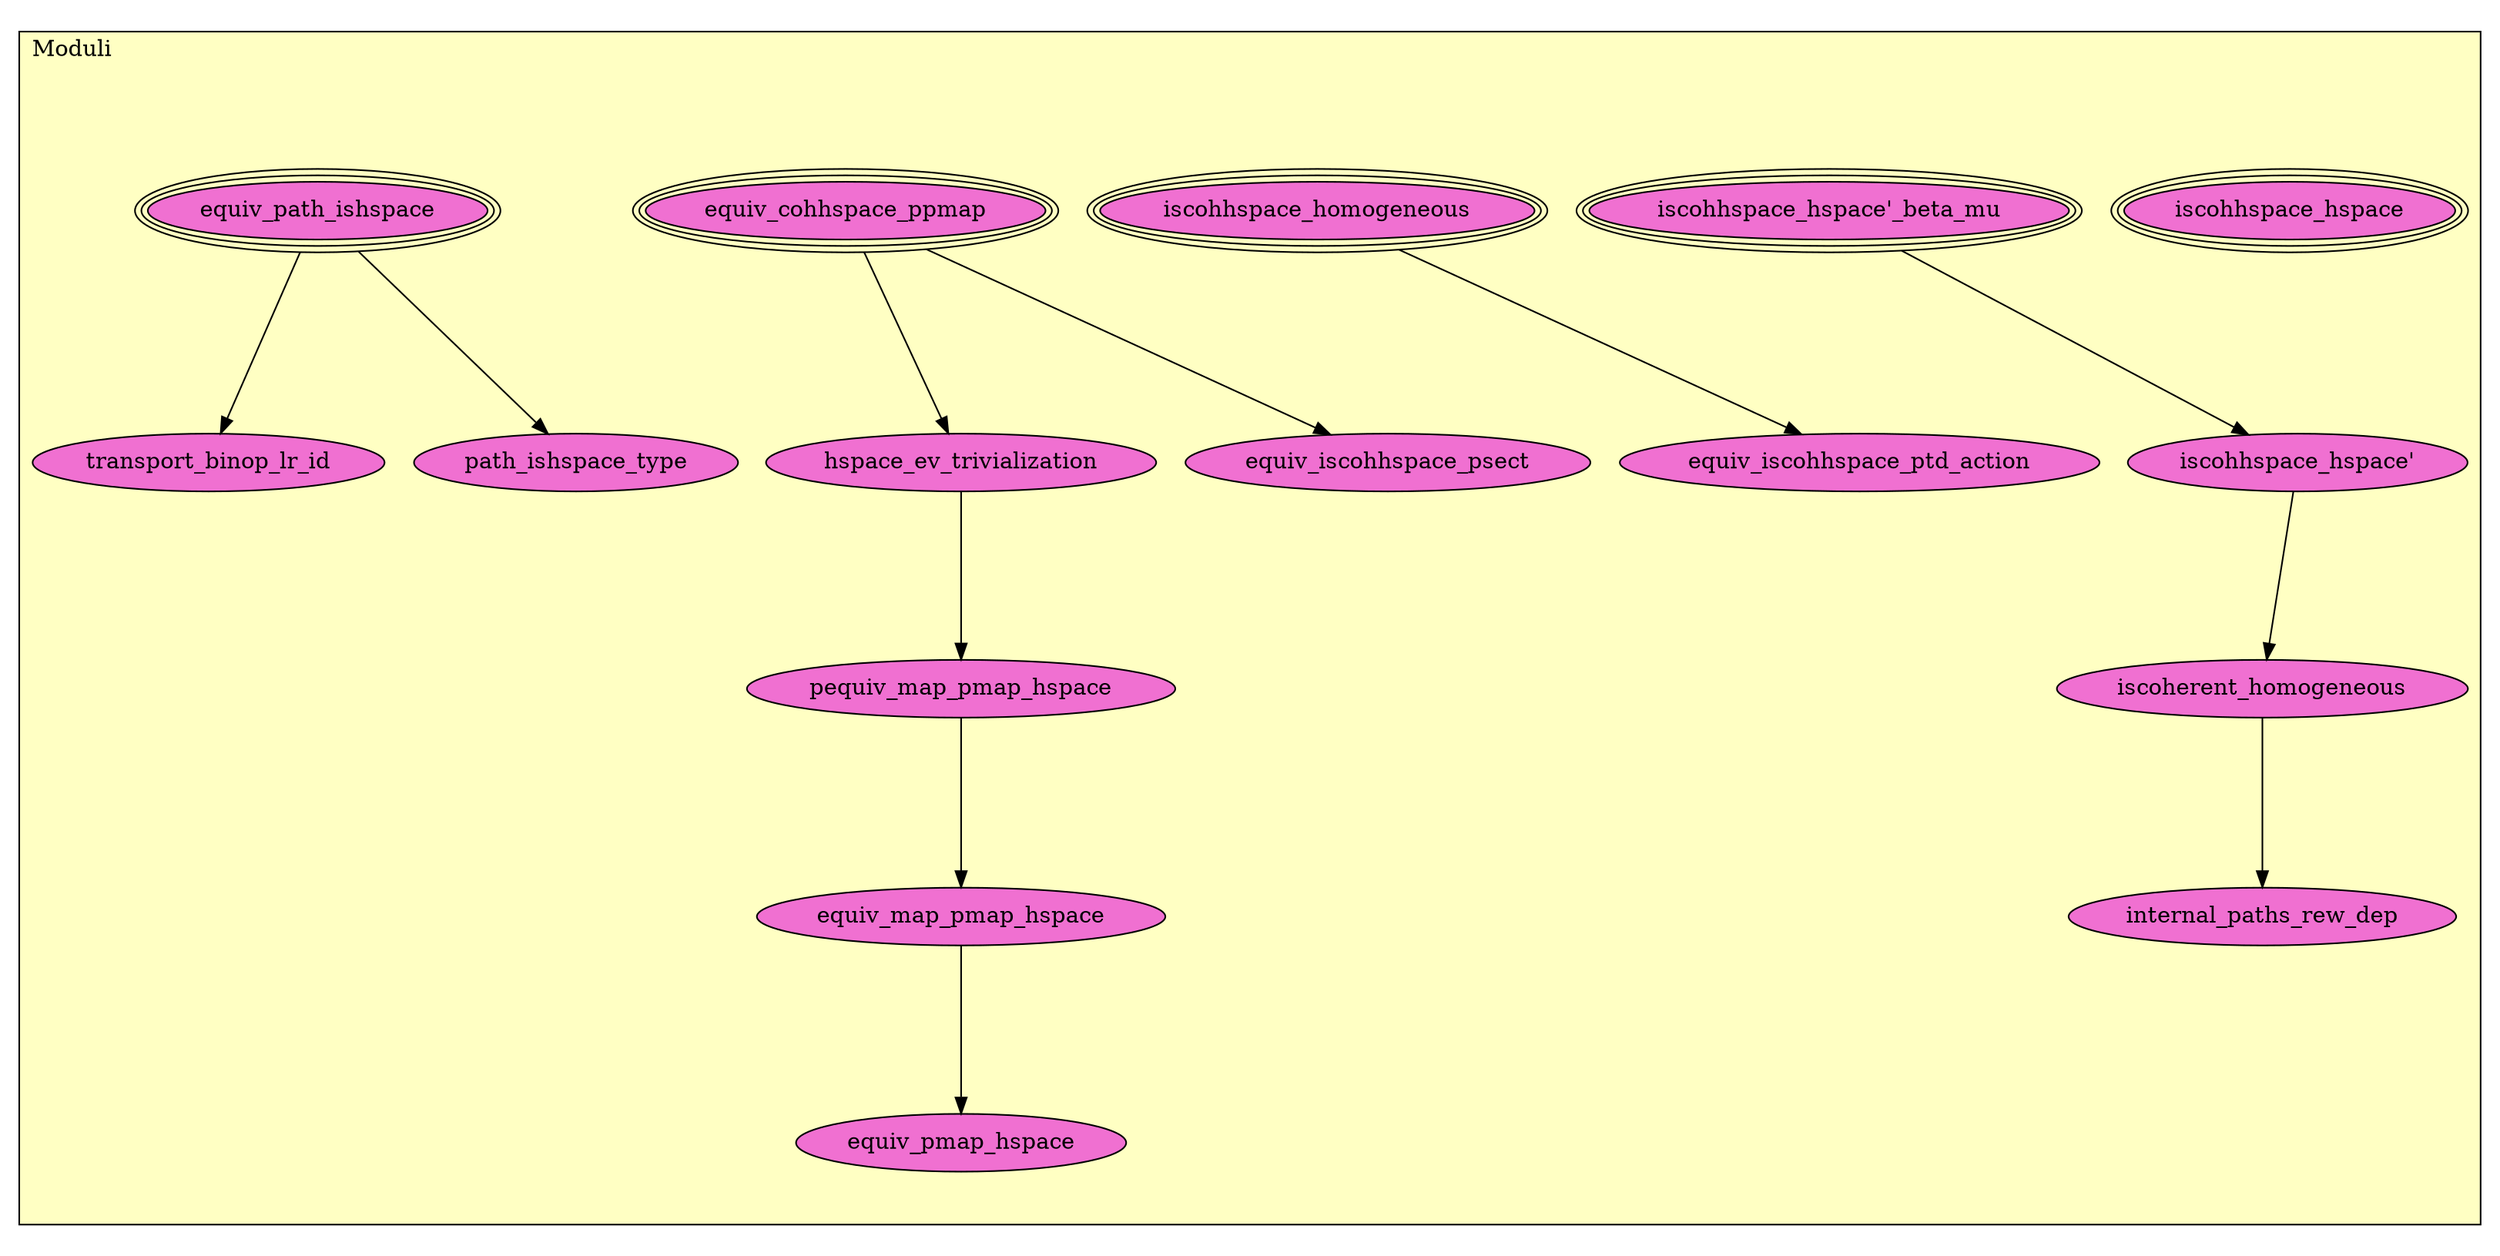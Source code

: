 digraph HoTT_Homotopy_HSpace_Moduli {
  graph [ratio=0.5]
  node [style=filled]
Moduli_iscohhspace_hspace [label="iscohhspace_hspace", URL=<Moduli.html#iscohhspace_hspace>, peripheries=3, fillcolor="#F070D1"] ;
Moduli_iscohhspace_hspace__beta_mu [label="iscohhspace_hspace'_beta_mu", URL=<Moduli.html#iscohhspace_hspace'_beta_mu>, peripheries=3, fillcolor="#F070D1"] ;
Moduli_iscohhspace_hspace_ [label="iscohhspace_hspace'", URL=<Moduli.html#iscohhspace_hspace'>, fillcolor="#F070D1"] ;
Moduli_iscoherent_homogeneous [label="iscoherent_homogeneous", URL=<Moduli.html#iscoherent_homogeneous>, fillcolor="#F070D1"] ;
Moduli_internal_paths_rew_dep [label="internal_paths_rew_dep", URL=<Moduli.html#internal_paths_rew_dep>, fillcolor="#F070D1"] ;
Moduli_iscohhspace_homogeneous [label="iscohhspace_homogeneous", URL=<Moduli.html#iscohhspace_homogeneous>, peripheries=3, fillcolor="#F070D1"] ;
Moduli_equiv_iscohhspace_ptd_action [label="equiv_iscohhspace_ptd_action", URL=<Moduli.html#equiv_iscohhspace_ptd_action>, fillcolor="#F070D1"] ;
Moduli_equiv_cohhspace_ppmap [label="equiv_cohhspace_ppmap", URL=<Moduli.html#equiv_cohhspace_ppmap>, peripheries=3, fillcolor="#F070D1"] ;
Moduli_hspace_ev_trivialization [label="hspace_ev_trivialization", URL=<Moduli.html#hspace_ev_trivialization>, fillcolor="#F070D1"] ;
Moduli_pequiv_map_pmap_hspace [label="pequiv_map_pmap_hspace", URL=<Moduli.html#pequiv_map_pmap_hspace>, fillcolor="#F070D1"] ;
Moduli_equiv_map_pmap_hspace [label="equiv_map_pmap_hspace", URL=<Moduli.html#equiv_map_pmap_hspace>, fillcolor="#F070D1"] ;
Moduli_equiv_pmap_hspace [label="equiv_pmap_hspace", URL=<Moduli.html#equiv_pmap_hspace>, fillcolor="#F070D1"] ;
Moduli_equiv_iscohhspace_psect [label="equiv_iscohhspace_psect", URL=<Moduli.html#equiv_iscohhspace_psect>, fillcolor="#F070D1"] ;
Moduli_equiv_path_ishspace [label="equiv_path_ishspace", URL=<Moduli.html#equiv_path_ishspace>, peripheries=3, fillcolor="#F070D1"] ;
Moduli_transport_binop_lr_id [label="transport_binop_lr_id", URL=<Moduli.html#transport_binop_lr_id>, fillcolor="#F070D1"] ;
Moduli_path_ishspace_type [label="path_ishspace_type", URL=<Moduli.html#path_ishspace_type>, fillcolor="#F070D1"] ;
  Moduli_iscohhspace_hspace__beta_mu -> Moduli_iscohhspace_hspace_ [] ;
  Moduli_iscohhspace_hspace_ -> Moduli_iscoherent_homogeneous [] ;
  Moduli_iscoherent_homogeneous -> Moduli_internal_paths_rew_dep [] ;
  Moduli_iscohhspace_homogeneous -> Moduli_equiv_iscohhspace_ptd_action [] ;
  Moduli_equiv_cohhspace_ppmap -> Moduli_hspace_ev_trivialization [] ;
  Moduli_equiv_cohhspace_ppmap -> Moduli_equiv_iscohhspace_psect [] ;
  Moduli_hspace_ev_trivialization -> Moduli_pequiv_map_pmap_hspace [] ;
  Moduli_pequiv_map_pmap_hspace -> Moduli_equiv_map_pmap_hspace [] ;
  Moduli_equiv_map_pmap_hspace -> Moduli_equiv_pmap_hspace [] ;
  Moduli_equiv_path_ishspace -> Moduli_transport_binop_lr_id [] ;
  Moduli_equiv_path_ishspace -> Moduli_path_ishspace_type [] ;
subgraph cluster_Moduli { label="Moduli"; fillcolor="#FFFFC3"; labeljust=l; style=filled 
Moduli_path_ishspace_type; Moduli_transport_binop_lr_id; Moduli_equiv_path_ishspace; Moduli_equiv_iscohhspace_psect; Moduli_equiv_pmap_hspace; Moduli_equiv_map_pmap_hspace; Moduli_pequiv_map_pmap_hspace; Moduli_hspace_ev_trivialization; Moduli_equiv_cohhspace_ppmap; Moduli_equiv_iscohhspace_ptd_action; Moduli_iscohhspace_homogeneous; Moduli_internal_paths_rew_dep; Moduli_iscoherent_homogeneous; Moduli_iscohhspace_hspace_; Moduli_iscohhspace_hspace__beta_mu; Moduli_iscohhspace_hspace; };
} /* END */
